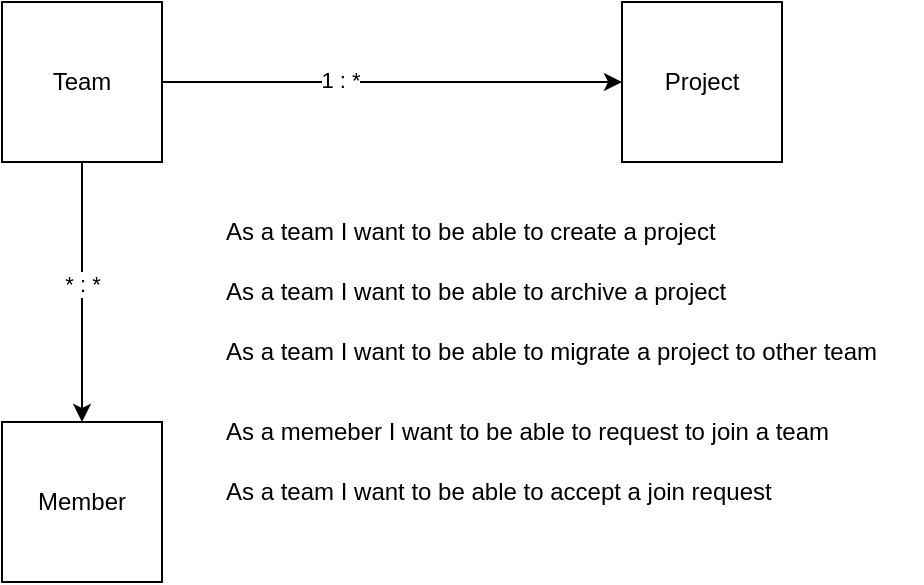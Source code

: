 <mxfile version="20.5.3" type="github">
  <diagram id="m_pdPa6cLZ9sQrC1DyXI" name="Page-1">
    <mxGraphModel dx="1013" dy="719" grid="1" gridSize="10" guides="1" tooltips="1" connect="1" arrows="1" fold="1" page="1" pageScale="1" pageWidth="827" pageHeight="1169" math="0" shadow="0">
      <root>
        <mxCell id="0" />
        <mxCell id="1" parent="0" />
        <mxCell id="QINf7qv544Nl_s9j7ZfR-3" value="" style="edgeStyle=orthogonalEdgeStyle;rounded=0;orthogonalLoop=1;jettySize=auto;html=1;" edge="1" parent="1" source="QINf7qv544Nl_s9j7ZfR-1" target="QINf7qv544Nl_s9j7ZfR-2">
          <mxGeometry relative="1" as="geometry" />
        </mxCell>
        <mxCell id="QINf7qv544Nl_s9j7ZfR-7" value="1 : *" style="edgeLabel;html=1;align=center;verticalAlign=middle;resizable=0;points=[];" vertex="1" connectable="0" parent="QINf7qv544Nl_s9j7ZfR-3">
          <mxGeometry x="-0.225" y="1" relative="1" as="geometry">
            <mxPoint as="offset" />
          </mxGeometry>
        </mxCell>
        <mxCell id="QINf7qv544Nl_s9j7ZfR-5" value="" style="edgeStyle=orthogonalEdgeStyle;rounded=0;orthogonalLoop=1;jettySize=auto;html=1;" edge="1" parent="1" source="QINf7qv544Nl_s9j7ZfR-1" target="QINf7qv544Nl_s9j7ZfR-4">
          <mxGeometry relative="1" as="geometry" />
        </mxCell>
        <mxCell id="QINf7qv544Nl_s9j7ZfR-8" value="* : *" style="edgeLabel;html=1;align=center;verticalAlign=middle;resizable=0;points=[];" vertex="1" connectable="0" parent="QINf7qv544Nl_s9j7ZfR-5">
          <mxGeometry x="-0.067" relative="1" as="geometry">
            <mxPoint as="offset" />
          </mxGeometry>
        </mxCell>
        <mxCell id="QINf7qv544Nl_s9j7ZfR-1" value="Team" style="whiteSpace=wrap;html=1;aspect=fixed;" vertex="1" parent="1">
          <mxGeometry x="210" y="120" width="80" height="80" as="geometry" />
        </mxCell>
        <mxCell id="QINf7qv544Nl_s9j7ZfR-2" value="Project" style="whiteSpace=wrap;html=1;aspect=fixed;" vertex="1" parent="1">
          <mxGeometry x="520" y="120" width="80" height="80" as="geometry" />
        </mxCell>
        <mxCell id="QINf7qv544Nl_s9j7ZfR-4" value="Member" style="whiteSpace=wrap;html=1;aspect=fixed;" vertex="1" parent="1">
          <mxGeometry x="210" y="330" width="80" height="80" as="geometry" />
        </mxCell>
        <mxCell id="QINf7qv544Nl_s9j7ZfR-9" value="As a team I want to be able to create a project" style="text;html=1;align=left;verticalAlign=middle;resizable=0;points=[];autosize=1;strokeColor=none;fillColor=none;" vertex="1" parent="1">
          <mxGeometry x="320" y="220" width="270" height="30" as="geometry" />
        </mxCell>
        <mxCell id="QINf7qv544Nl_s9j7ZfR-10" value="As a team I want to be able to migrate a project to other team" style="text;html=1;align=left;verticalAlign=middle;resizable=0;points=[];autosize=1;strokeColor=none;fillColor=none;" vertex="1" parent="1">
          <mxGeometry x="320" y="280" width="350" height="30" as="geometry" />
        </mxCell>
        <mxCell id="QINf7qv544Nl_s9j7ZfR-12" value="As a team I want to be able to archive a project" style="text;html=1;align=left;verticalAlign=middle;resizable=0;points=[];autosize=1;strokeColor=none;fillColor=none;" vertex="1" parent="1">
          <mxGeometry x="320" y="250" width="270" height="30" as="geometry" />
        </mxCell>
        <mxCell id="QINf7qv544Nl_s9j7ZfR-13" value="As a memeber I want to be able to request to join a team" style="text;html=1;align=left;verticalAlign=middle;resizable=0;points=[];autosize=1;strokeColor=none;fillColor=none;" vertex="1" parent="1">
          <mxGeometry x="320" y="320" width="330" height="30" as="geometry" />
        </mxCell>
        <mxCell id="QINf7qv544Nl_s9j7ZfR-15" value="As a team I want to be able to accept a join request" style="text;html=1;align=left;verticalAlign=middle;resizable=0;points=[];autosize=1;strokeColor=none;fillColor=none;" vertex="1" parent="1">
          <mxGeometry x="320" y="350" width="300" height="30" as="geometry" />
        </mxCell>
      </root>
    </mxGraphModel>
  </diagram>
</mxfile>
